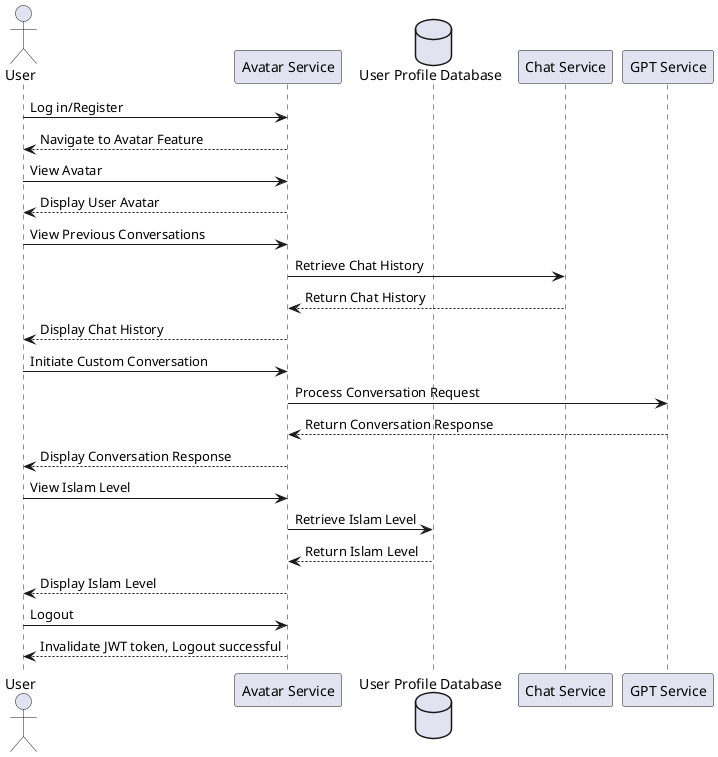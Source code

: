 //Avatar Service: Manages the 3D model/avatar display.
//Chat Service: Handles the retrieval and display of previous chat messages.
//GPT Service: Uses GPT (Generative Pretrained Transformer) to process custom conversation requests and generate responses.

@startuml
actor User
participant "Avatar Service" as AvatarService
database "User Profile Database" as UserDB
participant "Chat Service" as ChatService
participant "GPT Service" as GPTService

User -> AvatarService: Log in/Register
AvatarService --> User: Navigate to Avatar Feature

User -> AvatarService: View Avatar
AvatarService --> User: Display User Avatar

User -> AvatarService: View Previous Conversations
AvatarService -> ChatService: Retrieve Chat History
ChatService --> AvatarService: Return Chat History
AvatarService --> User: Display Chat History

User -> AvatarService: Initiate Custom Conversation
AvatarService -> GPTService: Process Conversation Request
GPTService --> AvatarService: Return Conversation Response
AvatarService --> User: Display Conversation Response

User -> AvatarService: View Islam Level
AvatarService -> UserDB: Retrieve Islam Level
UserDB --> AvatarService: Return Islam Level
AvatarService --> User: Display Islam Level

User -> AvatarService: Logout
AvatarService --> User: Invalidate JWT token, Logout successful
@enduml

